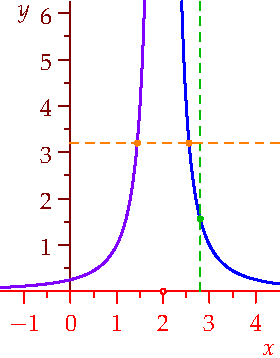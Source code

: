 settings.tex="pdflatex";

texpreamble("\usepackage{amsmath}
\usepackage{amsthm,amssymb}
\usepackage{mathpazo}
\usepackage[svgnames]{xcolor}
\usepackage{textcomp}
");
import graph;


size(140,0);

real f(real x){return 1/((2-x)^2);}

real del=0.4;

path p=graph(f,2+del,4.5);
path q=graph(f,-1.5,2-del);

draw(p,blue+linewidth(1));
draw(q,purple+linewidth(1));

xaxis("$x$",-1.5,4.5,red,RightTicks(Ticks=new real[]{-1,0,1,2,3,4},ticks=new real[]{-0.5,0.5,1.5,2.5,3.5}));
yaxis("$y$",0,brown,LeftTicks(beginlabel=false));

dot((2,0),red,UnFill);

real x=2.8;
real ht=f(2+del);
draw((x,0)--(x,ht),heavygreen+dashed);
dot((x,f(x)),heavygreen);

real y=3.2;
real x=2-1/(sqrt(y));
real X=2+1/(sqrt(y));
draw((0,y)--(4.5,y),orange+dashed);
dot((x,y),orange);
dot((X,y),orange);
